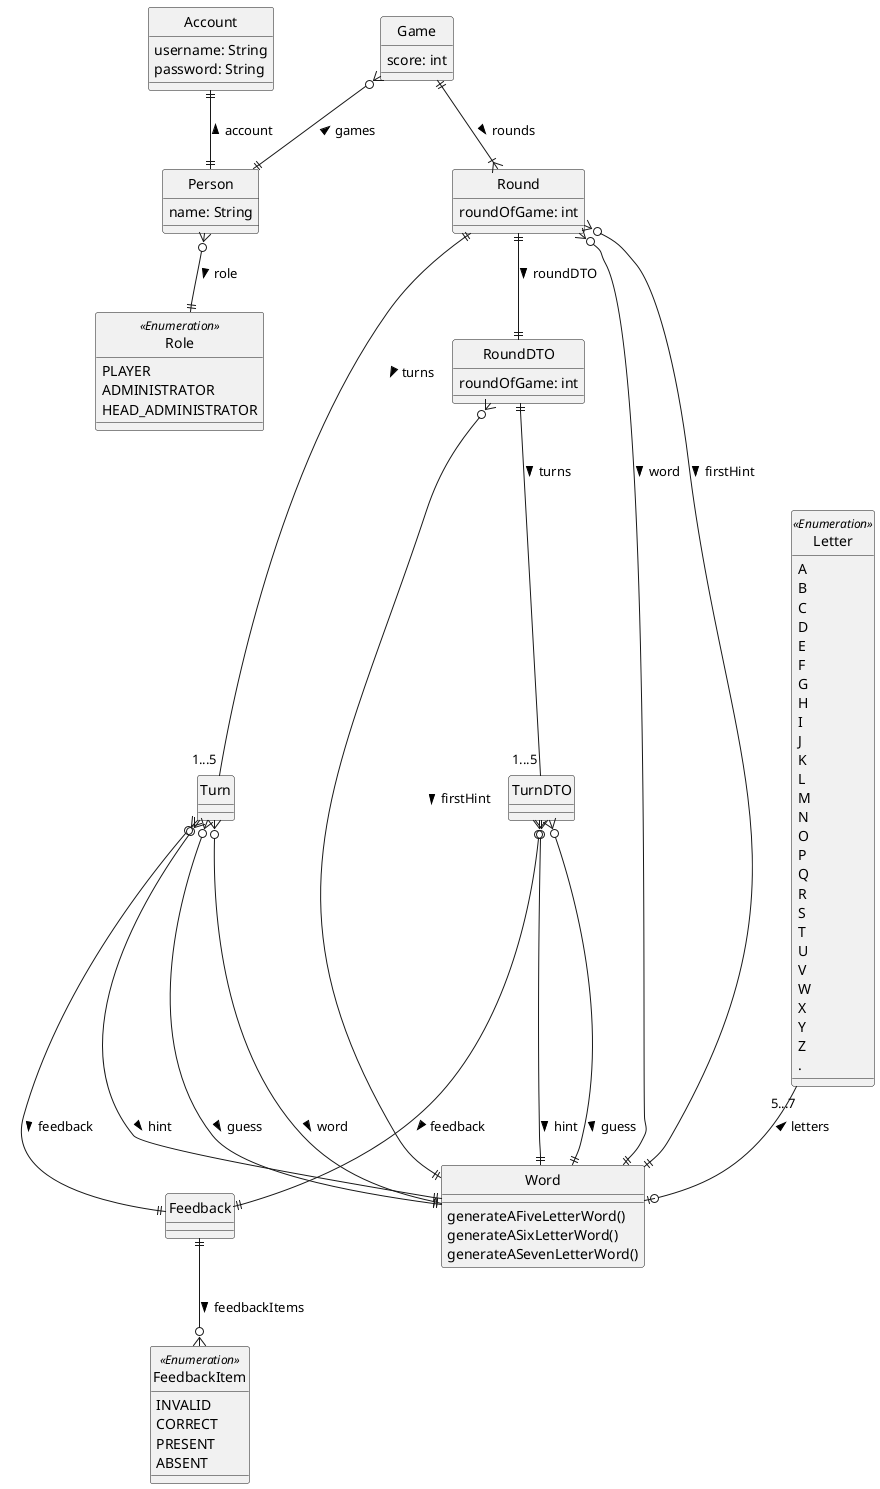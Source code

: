 @startuml
hide circle

Class Account {
    username: String
    password: String
}

Class Person {
    name: String
}

Class Game {
    score: int
}

Class Round {
    roundOfGame: int
}

class Turn {
'Fix voor word deze zit namelijk in Round
'Mogelijk pas fixen bij aanmaak service?
}

class RoundDTO {
    roundOfGame: int
}

enum Role <<Enumeration>> {
    PLAYER
    ADMINISTRATOR
    HEAD_ADMINISTRATOR
}

enum FeedbackItem <<Enumeration>> {
    INVALID
    CORRECT
    PRESENT
    ABSENT
}

Class Feedback {
}

enum Letter <<Enumeration>> {
    A
    B
    C
    D
    E
    F
    G
    H
    I
    J
    K
    L
    M
    N
    O
    P
    Q
    R
    S
    T
    U
    V
    W
    X
    Y
    Z
    .
}

Class Word {
    generateAFiveLetterWord()
    generateASixLetterWord()
    generateASevenLetterWord()
}

Person }o--|| Role : role >
Account ||--|| Person : account <
Game }o--|| Person : games <
Game ||--|{ Round : rounds >
Round ||--|| RoundDTO : roundDTO >
Feedback ||--o{ FeedbackItem : feedbackItems >
Letter "5...7" --o| Word: letters <
Turn }o--|| Word : hint >
Turn }o--|| Word : guess >
Turn }o--|| Word : word >
Turn }o--|| Feedback : feedback >
Round }o--|| Word : word >
RoundDTO }o--|| Word : firstHint >
Round }o--|| Word : firstHint >
Round ||-- "1...5" Turn : turns >
RoundDTO ||-- "1...5" TurnDTO : turns >
TurnDTO }o--|| Word : hint >
TurnDTO }o--|| Word : guess >
TurnDTO }o--|| Feedback : feedback >

@enduml